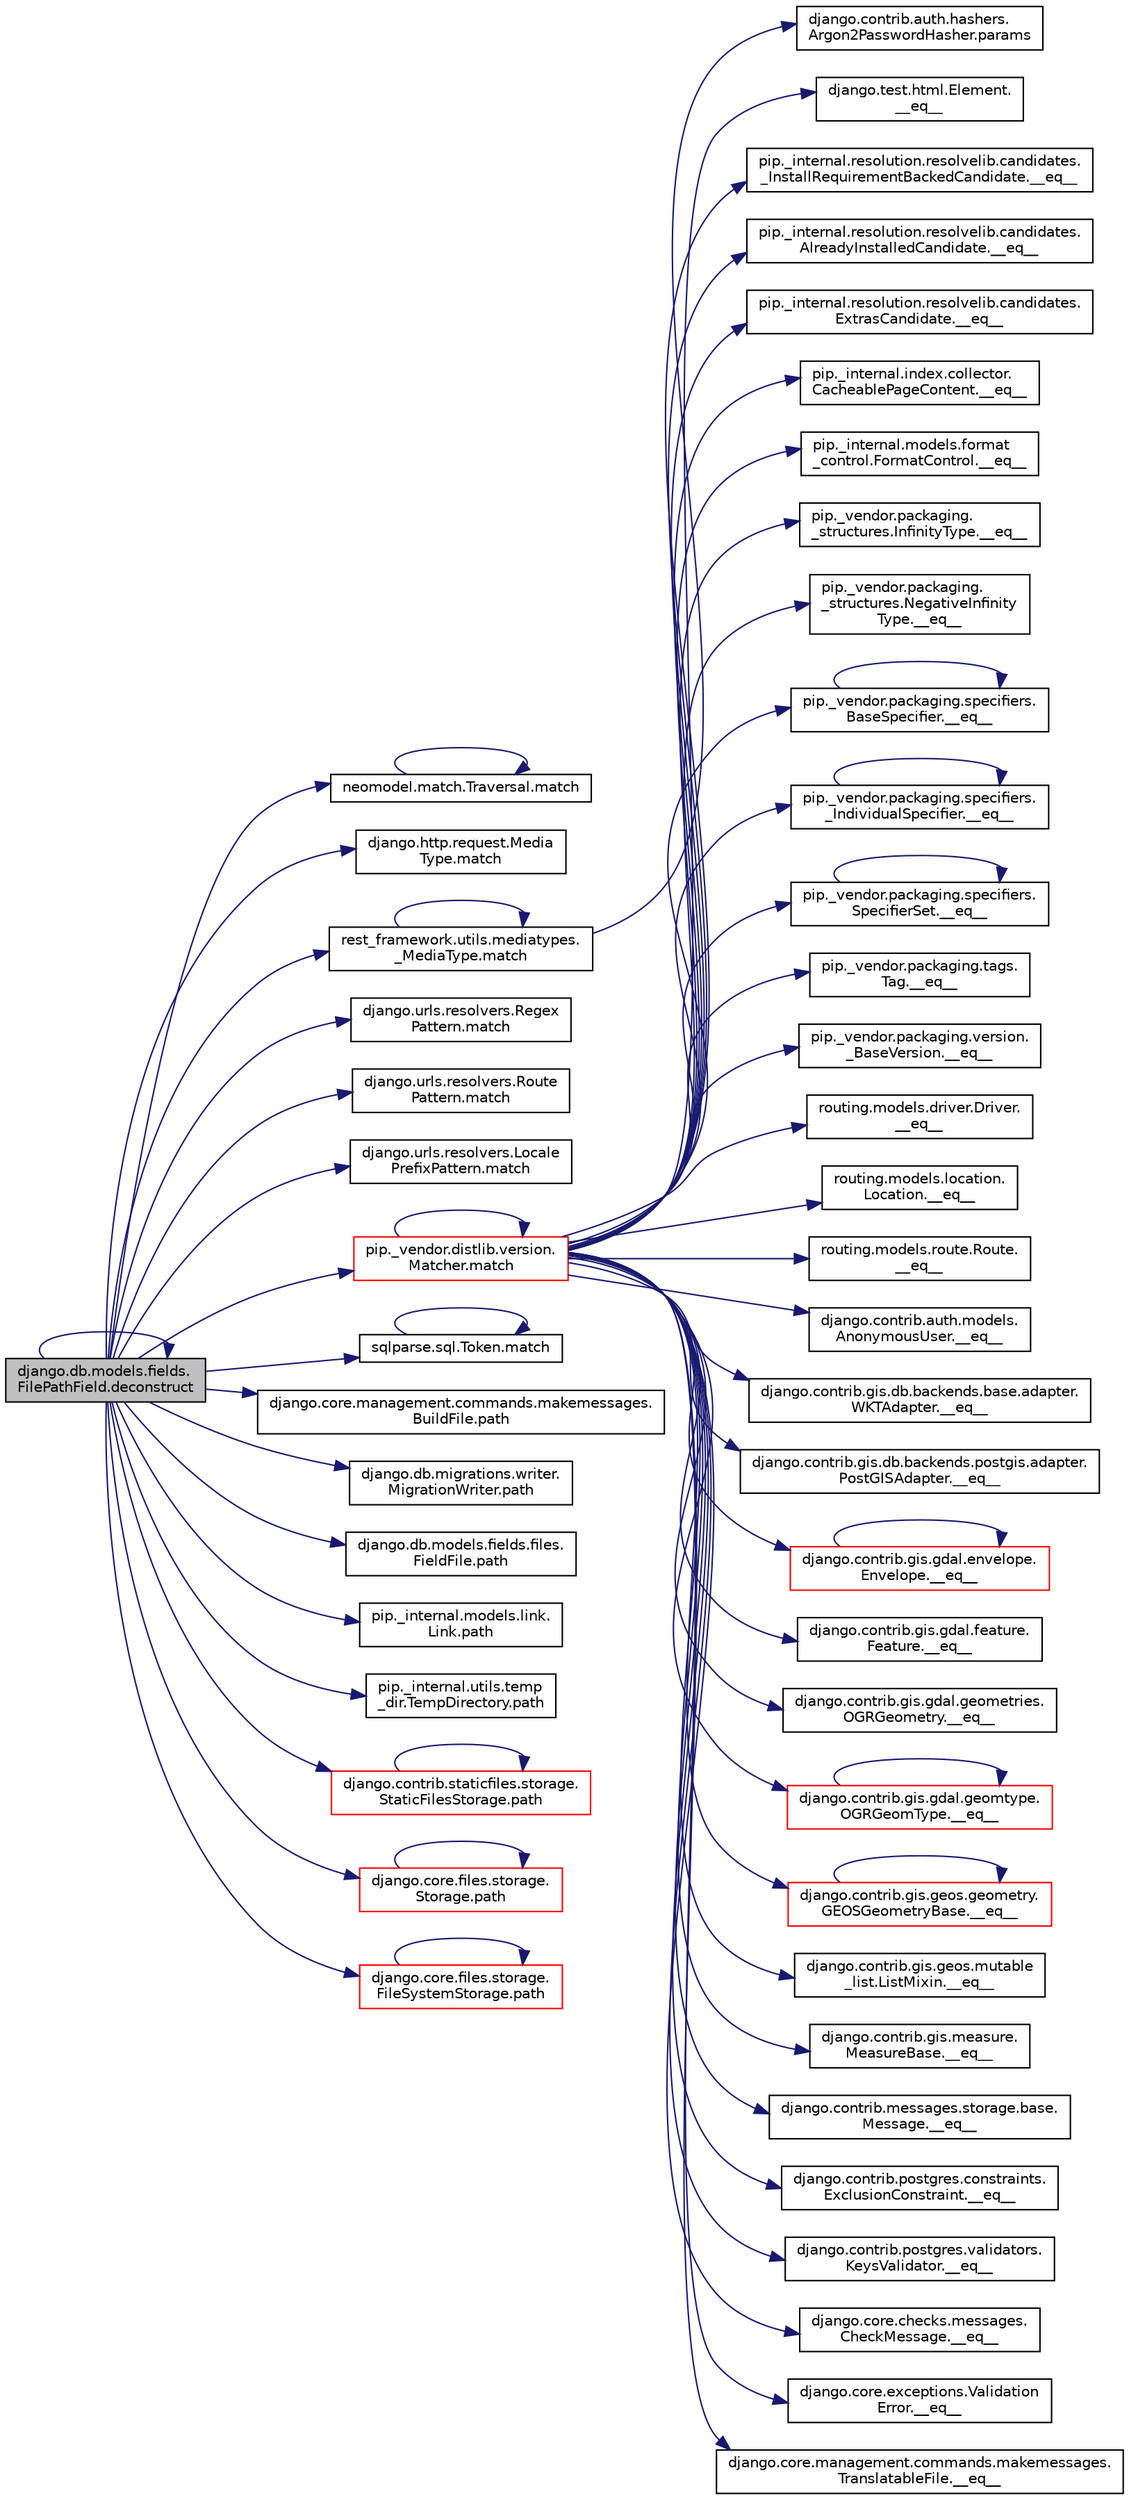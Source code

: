 digraph "django.db.models.fields.FilePathField.deconstruct"
{
 // LATEX_PDF_SIZE
  edge [fontname="Helvetica",fontsize="10",labelfontname="Helvetica",labelfontsize="10"];
  node [fontname="Helvetica",fontsize="10",shape=record];
  rankdir="LR";
  Node1 [label="django.db.models.fields.\lFilePathField.deconstruct",height=0.2,width=0.4,color="black", fillcolor="grey75", style="filled", fontcolor="black",tooltip=" "];
  Node1 -> Node1 [color="midnightblue",fontsize="10",style="solid",fontname="Helvetica"];
  Node1 -> Node2 [color="midnightblue",fontsize="10",style="solid",fontname="Helvetica"];
  Node2 [label="neomodel.match.Traversal.match",height=0.2,width=0.4,color="black", fillcolor="white", style="filled",URL="$df/de8/classneomodel_1_1match_1_1_traversal.html#a8d05246928717ddc300ecb375582b5ad",tooltip=" "];
  Node2 -> Node2 [color="midnightblue",fontsize="10",style="solid",fontname="Helvetica"];
  Node1 -> Node3 [color="midnightblue",fontsize="10",style="solid",fontname="Helvetica"];
  Node3 [label="django.http.request.Media\lType.match",height=0.2,width=0.4,color="black", fillcolor="white", style="filled",URL="$dc/d5e/classdjango_1_1http_1_1request_1_1_media_type.html#aafe65a9dbf64b5a2d6b757a6fd96aa6f",tooltip=" "];
  Node1 -> Node4 [color="midnightblue",fontsize="10",style="solid",fontname="Helvetica"];
  Node4 [label="rest_framework.utils.mediatypes.\l_MediaType.match",height=0.2,width=0.4,color="black", fillcolor="white", style="filled",URL="$dd/dba/classrest__framework_1_1utils_1_1mediatypes_1_1___media_type.html#a0f55d9da1c1cb94b192b72387e041f33",tooltip=" "];
  Node4 -> Node4 [color="midnightblue",fontsize="10",style="solid",fontname="Helvetica"];
  Node4 -> Node5 [color="midnightblue",fontsize="10",style="solid",fontname="Helvetica"];
  Node5 [label="django.contrib.auth.hashers.\lArgon2PasswordHasher.params",height=0.2,width=0.4,color="black", fillcolor="white", style="filled",URL="$d9/d60/classdjango_1_1contrib_1_1auth_1_1hashers_1_1_argon2_password_hasher.html#a686aba10c20efe71047034d701174c1c",tooltip=" "];
  Node1 -> Node6 [color="midnightblue",fontsize="10",style="solid",fontname="Helvetica"];
  Node6 [label="django.urls.resolvers.Regex\lPattern.match",height=0.2,width=0.4,color="black", fillcolor="white", style="filled",URL="$de/dca/classdjango_1_1urls_1_1resolvers_1_1_regex_pattern.html#aac33790a2aa3c963ef69769d5259cc07",tooltip=" "];
  Node1 -> Node7 [color="midnightblue",fontsize="10",style="solid",fontname="Helvetica"];
  Node7 [label="django.urls.resolvers.Route\lPattern.match",height=0.2,width=0.4,color="black", fillcolor="white", style="filled",URL="$db/d58/classdjango_1_1urls_1_1resolvers_1_1_route_pattern.html#a739ac36811db6767e7cbb39720bd54a7",tooltip=" "];
  Node1 -> Node8 [color="midnightblue",fontsize="10",style="solid",fontname="Helvetica"];
  Node8 [label="django.urls.resolvers.Locale\lPrefixPattern.match",height=0.2,width=0.4,color="black", fillcolor="white", style="filled",URL="$da/dc6/classdjango_1_1urls_1_1resolvers_1_1_locale_prefix_pattern.html#ae206b281f5058b89a8fc8c15d9190fe4",tooltip=" "];
  Node1 -> Node9 [color="midnightblue",fontsize="10",style="solid",fontname="Helvetica"];
  Node9 [label="pip._vendor.distlib.version.\lMatcher.match",height=0.2,width=0.4,color="red", fillcolor="white", style="filled",URL="$d3/d6b/classpip_1_1__vendor_1_1distlib_1_1version_1_1_matcher.html#abab07ac81cd23c3863693a3986eca843",tooltip=" "];
  Node9 -> Node10 [color="midnightblue",fontsize="10",style="solid",fontname="Helvetica"];
  Node10 [label="django.test.html.Element.\l__eq__",height=0.2,width=0.4,color="black", fillcolor="white", style="filled",URL="$dc/d65/classdjango_1_1test_1_1html_1_1_element.html#a5a0ce6083928b86cd1f80f9e05eb5b97",tooltip=" "];
  Node9 -> Node11 [color="midnightblue",fontsize="10",style="solid",fontname="Helvetica"];
  Node11 [label="pip._internal.resolution.resolvelib.candidates.\l_InstallRequirementBackedCandidate.__eq__",height=0.2,width=0.4,color="black", fillcolor="white", style="filled",URL="$dc/d03/classpip_1_1__internal_1_1resolution_1_1resolvelib_1_1candidates_1_1___install_requirement_backed_candidate.html#a80c5349a179766765f471e0385a155f6",tooltip=" "];
  Node9 -> Node12 [color="midnightblue",fontsize="10",style="solid",fontname="Helvetica"];
  Node12 [label="pip._internal.resolution.resolvelib.candidates.\lAlreadyInstalledCandidate.__eq__",height=0.2,width=0.4,color="black", fillcolor="white", style="filled",URL="$d3/d4e/classpip_1_1__internal_1_1resolution_1_1resolvelib_1_1candidates_1_1_already_installed_candidate.html#a94393be14236fb68b64ac2b9f1e89d53",tooltip=" "];
  Node9 -> Node13 [color="midnightblue",fontsize="10",style="solid",fontname="Helvetica"];
  Node13 [label="pip._internal.resolution.resolvelib.candidates.\lExtrasCandidate.__eq__",height=0.2,width=0.4,color="black", fillcolor="white", style="filled",URL="$d8/df7/classpip_1_1__internal_1_1resolution_1_1resolvelib_1_1candidates_1_1_extras_candidate.html#a949c84c5eb56c70f71c4c71935436dc0",tooltip=" "];
  Node9 -> Node14 [color="midnightblue",fontsize="10",style="solid",fontname="Helvetica"];
  Node14 [label="pip._internal.index.collector.\lCacheablePageContent.__eq__",height=0.2,width=0.4,color="black", fillcolor="white", style="filled",URL="$d0/de9/classpip_1_1__internal_1_1index_1_1collector_1_1_cacheable_page_content.html#ae4a6ec0fc0d739f93c0dd7e0847d6b6c",tooltip=" "];
  Node9 -> Node15 [color="midnightblue",fontsize="10",style="solid",fontname="Helvetica"];
  Node15 [label="pip._internal.models.format\l_control.FormatControl.__eq__",height=0.2,width=0.4,color="black", fillcolor="white", style="filled",URL="$df/d76/classpip_1_1__internal_1_1models_1_1format__control_1_1_format_control.html#a81d5af23c317eb0189c790017d13d035",tooltip=" "];
  Node9 -> Node16 [color="midnightblue",fontsize="10",style="solid",fontname="Helvetica"];
  Node16 [label="pip._vendor.packaging.\l_structures.InfinityType.__eq__",height=0.2,width=0.4,color="black", fillcolor="white", style="filled",URL="$d9/d7c/classpip_1_1__vendor_1_1packaging_1_1__structures_1_1_infinity_type.html#a4b5c65f25b76a750fa50bc65f7b8d806",tooltip=" "];
  Node9 -> Node17 [color="midnightblue",fontsize="10",style="solid",fontname="Helvetica"];
  Node17 [label="pip._vendor.packaging.\l_structures.NegativeInfinity\lType.__eq__",height=0.2,width=0.4,color="black", fillcolor="white", style="filled",URL="$df/d59/classpip_1_1__vendor_1_1packaging_1_1__structures_1_1_negative_infinity_type.html#a580583e20ff767a40fd38a504bb8f5b9",tooltip=" "];
  Node9 -> Node18 [color="midnightblue",fontsize="10",style="solid",fontname="Helvetica"];
  Node18 [label="pip._vendor.packaging.specifiers.\lBaseSpecifier.__eq__",height=0.2,width=0.4,color="black", fillcolor="white", style="filled",URL="$df/d1d/classpip_1_1__vendor_1_1packaging_1_1specifiers_1_1_base_specifier.html#a00a12252d929a8444d4b5902c07743b8",tooltip=" "];
  Node18 -> Node18 [color="midnightblue",fontsize="10",style="solid",fontname="Helvetica"];
  Node9 -> Node19 [color="midnightblue",fontsize="10",style="solid",fontname="Helvetica"];
  Node19 [label="pip._vendor.packaging.specifiers.\l_IndividualSpecifier.__eq__",height=0.2,width=0.4,color="black", fillcolor="white", style="filled",URL="$d9/d98/classpip_1_1__vendor_1_1packaging_1_1specifiers_1_1___individual_specifier.html#a82fc91b29d633d8ec51c699b24dbc539",tooltip=" "];
  Node19 -> Node19 [color="midnightblue",fontsize="10",style="solid",fontname="Helvetica"];
  Node9 -> Node20 [color="midnightblue",fontsize="10",style="solid",fontname="Helvetica"];
  Node20 [label="pip._vendor.packaging.specifiers.\lSpecifierSet.__eq__",height=0.2,width=0.4,color="black", fillcolor="white", style="filled",URL="$d5/d11/classpip_1_1__vendor_1_1packaging_1_1specifiers_1_1_specifier_set.html#a22feff7026719dd66ba95d49ee38f236",tooltip=" "];
  Node20 -> Node20 [color="midnightblue",fontsize="10",style="solid",fontname="Helvetica"];
  Node9 -> Node21 [color="midnightblue",fontsize="10",style="solid",fontname="Helvetica"];
  Node21 [label="pip._vendor.packaging.tags.\lTag.__eq__",height=0.2,width=0.4,color="black", fillcolor="white", style="filled",URL="$de/df3/classpip_1_1__vendor_1_1packaging_1_1tags_1_1_tag.html#a5ad236a537cd14efba07e47ed61dec94",tooltip=" "];
  Node9 -> Node22 [color="midnightblue",fontsize="10",style="solid",fontname="Helvetica"];
  Node22 [label="pip._vendor.packaging.version.\l_BaseVersion.__eq__",height=0.2,width=0.4,color="black", fillcolor="white", style="filled",URL="$d9/d99/classpip_1_1__vendor_1_1packaging_1_1version_1_1___base_version.html#a3a11a0890c9e59fbb73a32239c34a104",tooltip=" "];
  Node9 -> Node23 [color="midnightblue",fontsize="10",style="solid",fontname="Helvetica"];
  Node23 [label="routing.models.driver.Driver.\l__eq__",height=0.2,width=0.4,color="black", fillcolor="white", style="filled",URL="$d7/d2c/classrouting_1_1models_1_1driver_1_1_driver.html#a1e884bf9963f999af66cb2757b27a5d1",tooltip=" "];
  Node9 -> Node24 [color="midnightblue",fontsize="10",style="solid",fontname="Helvetica"];
  Node24 [label="routing.models.location.\lLocation.__eq__",height=0.2,width=0.4,color="black", fillcolor="white", style="filled",URL="$d6/d8b/classrouting_1_1models_1_1location_1_1_location.html#af2349c09183110bf875b507adfcecf25",tooltip=" "];
  Node9 -> Node25 [color="midnightblue",fontsize="10",style="solid",fontname="Helvetica"];
  Node25 [label="routing.models.route.Route.\l__eq__",height=0.2,width=0.4,color="black", fillcolor="white", style="filled",URL="$db/dfb/classrouting_1_1models_1_1route_1_1_route.html#a09e3fb24af89b97f5a8bce1d6412aa56",tooltip=" "];
  Node9 -> Node26 [color="midnightblue",fontsize="10",style="solid",fontname="Helvetica"];
  Node26 [label="django.contrib.auth.models.\lAnonymousUser.__eq__",height=0.2,width=0.4,color="black", fillcolor="white", style="filled",URL="$d4/d46/classdjango_1_1contrib_1_1auth_1_1models_1_1_anonymous_user.html#a4734e760565e452f080162df88917352",tooltip=" "];
  Node9 -> Node27 [color="midnightblue",fontsize="10",style="solid",fontname="Helvetica"];
  Node27 [label="django.contrib.gis.db.backends.base.adapter.\lWKTAdapter.__eq__",height=0.2,width=0.4,color="black", fillcolor="white", style="filled",URL="$d8/df6/classdjango_1_1contrib_1_1gis_1_1db_1_1backends_1_1base_1_1adapter_1_1_w_k_t_adapter.html#aa895797a190b852be0c83f893da9fd5c",tooltip=" "];
  Node9 -> Node28 [color="midnightblue",fontsize="10",style="solid",fontname="Helvetica"];
  Node28 [label="django.contrib.gis.db.backends.postgis.adapter.\lPostGISAdapter.__eq__",height=0.2,width=0.4,color="black", fillcolor="white", style="filled",URL="$dd/dfd/classdjango_1_1contrib_1_1gis_1_1db_1_1backends_1_1postgis_1_1adapter_1_1_post_g_i_s_adapter.html#a1372a8efdcba9ebe2d082f42fffa5b23",tooltip=" "];
  Node9 -> Node29 [color="midnightblue",fontsize="10",style="solid",fontname="Helvetica"];
  Node29 [label="django.contrib.gis.gdal.envelope.\lEnvelope.__eq__",height=0.2,width=0.4,color="red", fillcolor="white", style="filled",URL="$d2/d58/classdjango_1_1contrib_1_1gis_1_1gdal_1_1envelope_1_1_envelope.html#a4f5ed15df775a28089b1db73f8f6a42a",tooltip=" "];
  Node29 -> Node29 [color="midnightblue",fontsize="10",style="solid",fontname="Helvetica"];
  Node9 -> Node40 [color="midnightblue",fontsize="10",style="solid",fontname="Helvetica"];
  Node40 [label="django.contrib.gis.gdal.feature.\lFeature.__eq__",height=0.2,width=0.4,color="black", fillcolor="white", style="filled",URL="$db/d34/classdjango_1_1contrib_1_1gis_1_1gdal_1_1feature_1_1_feature.html#ade64305ed6f0cda968157069d832e352",tooltip=" "];
  Node9 -> Node41 [color="midnightblue",fontsize="10",style="solid",fontname="Helvetica"];
  Node41 [label="django.contrib.gis.gdal.geometries.\lOGRGeometry.__eq__",height=0.2,width=0.4,color="black", fillcolor="white", style="filled",URL="$dd/d78/classdjango_1_1contrib_1_1gis_1_1gdal_1_1geometries_1_1_o_g_r_geometry.html#aed41c4ad29a85af5632a107fdefdad1c",tooltip=" "];
  Node9 -> Node42 [color="midnightblue",fontsize="10",style="solid",fontname="Helvetica"];
  Node42 [label="django.contrib.gis.gdal.geomtype.\lOGRGeomType.__eq__",height=0.2,width=0.4,color="red", fillcolor="white", style="filled",URL="$dc/d9c/classdjango_1_1contrib_1_1gis_1_1gdal_1_1geomtype_1_1_o_g_r_geom_type.html#a18d1c16802e627a3cdb379e3561eeb65",tooltip=" "];
  Node42 -> Node42 [color="midnightblue",fontsize="10",style="solid",fontname="Helvetica"];
  Node9 -> Node131 [color="midnightblue",fontsize="10",style="solid",fontname="Helvetica"];
  Node131 [label="django.contrib.gis.geos.geometry.\lGEOSGeometryBase.__eq__",height=0.2,width=0.4,color="red", fillcolor="white", style="filled",URL="$d0/d97/classdjango_1_1contrib_1_1gis_1_1geos_1_1geometry_1_1_g_e_o_s_geometry_base.html#ac386bceb24e7d0892d59e1c1b82064bc",tooltip=" "];
  Node131 -> Node131 [color="midnightblue",fontsize="10",style="solid",fontname="Helvetica"];
  Node9 -> Node170 [color="midnightblue",fontsize="10",style="solid",fontname="Helvetica"];
  Node170 [label="django.contrib.gis.geos.mutable\l_list.ListMixin.__eq__",height=0.2,width=0.4,color="black", fillcolor="white", style="filled",URL="$d5/d0e/classdjango_1_1contrib_1_1gis_1_1geos_1_1mutable__list_1_1_list_mixin.html#a8e9d167b8c10ca4233eec454bfbfebab",tooltip=" "];
  Node9 -> Node171 [color="midnightblue",fontsize="10",style="solid",fontname="Helvetica"];
  Node171 [label="django.contrib.gis.measure.\lMeasureBase.__eq__",height=0.2,width=0.4,color="black", fillcolor="white", style="filled",URL="$d5/da4/classdjango_1_1contrib_1_1gis_1_1measure_1_1_measure_base.html#a06f909e6e6e8ae74d0b9efcc8eee3006",tooltip=" "];
  Node9 -> Node172 [color="midnightblue",fontsize="10",style="solid",fontname="Helvetica"];
  Node172 [label="django.contrib.messages.storage.base.\lMessage.__eq__",height=0.2,width=0.4,color="black", fillcolor="white", style="filled",URL="$d3/dce/classdjango_1_1contrib_1_1messages_1_1storage_1_1base_1_1_message.html#a59ceb3a02dce364dafe8b54c191a65cc",tooltip=" "];
  Node9 -> Node173 [color="midnightblue",fontsize="10",style="solid",fontname="Helvetica"];
  Node173 [label="django.contrib.postgres.constraints.\lExclusionConstraint.__eq__",height=0.2,width=0.4,color="black", fillcolor="white", style="filled",URL="$d1/d7e/classdjango_1_1contrib_1_1postgres_1_1constraints_1_1_exclusion_constraint.html#a80e1f8b6add009c5c64aadcb08757be2",tooltip=" "];
  Node9 -> Node174 [color="midnightblue",fontsize="10",style="solid",fontname="Helvetica"];
  Node174 [label="django.contrib.postgres.validators.\lKeysValidator.__eq__",height=0.2,width=0.4,color="black", fillcolor="white", style="filled",URL="$d0/d34/classdjango_1_1contrib_1_1postgres_1_1validators_1_1_keys_validator.html#adf9f14146abc147da5e38f7378d4d586",tooltip=" "];
  Node9 -> Node175 [color="midnightblue",fontsize="10",style="solid",fontname="Helvetica"];
  Node175 [label="django.core.checks.messages.\lCheckMessage.__eq__",height=0.2,width=0.4,color="black", fillcolor="white", style="filled",URL="$d7/d43/classdjango_1_1core_1_1checks_1_1messages_1_1_check_message.html#a71917fdd6fc578ea0d354b399ee8342a",tooltip=" "];
  Node9 -> Node176 [color="midnightblue",fontsize="10",style="solid",fontname="Helvetica"];
  Node176 [label="django.core.exceptions.Validation\lError.__eq__",height=0.2,width=0.4,color="black", fillcolor="white", style="filled",URL="$d0/d31/classdjango_1_1core_1_1exceptions_1_1_validation_error.html#a97c2c555478104d7b5d1a6bdd3108753",tooltip=" "];
  Node9 -> Node177 [color="midnightblue",fontsize="10",style="solid",fontname="Helvetica"];
  Node177 [label="django.core.management.commands.makemessages.\lTranslatableFile.__eq__",height=0.2,width=0.4,color="black", fillcolor="white", style="filled",URL="$de/dbe/classdjango_1_1core_1_1management_1_1commands_1_1makemessages_1_1_translatable_file.html#aeeb062b99003fa3d179505ad5f5b0ca2",tooltip=" "];
  Node9 -> Node9 [color="midnightblue",fontsize="10",style="solid",fontname="Helvetica"];
  Node1 -> Node5530 [color="midnightblue",fontsize="10",style="solid",fontname="Helvetica"];
  Node5530 [label="sqlparse.sql.Token.match",height=0.2,width=0.4,color="black", fillcolor="white", style="filled",URL="$da/df7/classsqlparse_1_1sql_1_1_token.html#aa2cb7a6c9e1fbd81bfc1153e168985f5",tooltip=" "];
  Node5530 -> Node5530 [color="midnightblue",fontsize="10",style="solid",fontname="Helvetica"];
  Node1 -> Node445 [color="midnightblue",fontsize="10",style="solid",fontname="Helvetica"];
  Node445 [label="django.core.management.commands.makemessages.\lBuildFile.path",height=0.2,width=0.4,color="black", fillcolor="white", style="filled",URL="$d9/d7e/classdjango_1_1core_1_1management_1_1commands_1_1makemessages_1_1_build_file.html#ae5fae86bbb96ff1d0dd84996f79f75b1",tooltip=" "];
  Node1 -> Node446 [color="midnightblue",fontsize="10",style="solid",fontname="Helvetica"];
  Node446 [label="django.db.migrations.writer.\lMigrationWriter.path",height=0.2,width=0.4,color="black", fillcolor="white", style="filled",URL="$db/ddf/classdjango_1_1db_1_1migrations_1_1writer_1_1_migration_writer.html#aebead8ed3144ce844c82c6645c0e1c8f",tooltip=" "];
  Node1 -> Node447 [color="midnightblue",fontsize="10",style="solid",fontname="Helvetica"];
  Node447 [label="django.db.models.fields.files.\lFieldFile.path",height=0.2,width=0.4,color="black", fillcolor="white", style="filled",URL="$d8/d02/classdjango_1_1db_1_1models_1_1fields_1_1files_1_1_field_file.html#acf6db854742b9cd3a96deed595bbb916",tooltip=" "];
  Node1 -> Node448 [color="midnightblue",fontsize="10",style="solid",fontname="Helvetica"];
  Node448 [label="pip._internal.models.link.\lLink.path",height=0.2,width=0.4,color="black", fillcolor="white", style="filled",URL="$de/da5/classpip_1_1__internal_1_1models_1_1link_1_1_link.html#a30f454216dcb615e3ed986238490f180",tooltip=" "];
  Node1 -> Node449 [color="midnightblue",fontsize="10",style="solid",fontname="Helvetica"];
  Node449 [label="pip._internal.utils.temp\l_dir.TempDirectory.path",height=0.2,width=0.4,color="black", fillcolor="white", style="filled",URL="$d8/d0b/classpip_1_1__internal_1_1utils_1_1temp__dir_1_1_temp_directory.html#a4254ada0d1dd48d528785750384678e8",tooltip=" "];
  Node1 -> Node450 [color="midnightblue",fontsize="10",style="solid",fontname="Helvetica"];
  Node450 [label="django.contrib.staticfiles.storage.\lStaticFilesStorage.path",height=0.2,width=0.4,color="red", fillcolor="white", style="filled",URL="$de/db9/classdjango_1_1contrib_1_1staticfiles_1_1storage_1_1_static_files_storage.html#a05b94710221f618ad88b3803a0ff5bde",tooltip=" "];
  Node450 -> Node450 [color="midnightblue",fontsize="10",style="solid",fontname="Helvetica"];
  Node1 -> Node451 [color="midnightblue",fontsize="10",style="solid",fontname="Helvetica"];
  Node451 [label="django.core.files.storage.\lStorage.path",height=0.2,width=0.4,color="red", fillcolor="white", style="filled",URL="$dc/dad/classdjango_1_1core_1_1files_1_1storage_1_1_storage.html#a17377b94f5001b6066439509777a1ac8",tooltip=" "];
  Node451 -> Node451 [color="midnightblue",fontsize="10",style="solid",fontname="Helvetica"];
  Node1 -> Node438 [color="midnightblue",fontsize="10",style="solid",fontname="Helvetica"];
  Node438 [label="django.core.files.storage.\lFileSystemStorage.path",height=0.2,width=0.4,color="red", fillcolor="white", style="filled",URL="$db/da8/classdjango_1_1core_1_1files_1_1storage_1_1_file_system_storage.html#a0720d398ae6ba15a3e95148f61fb27f6",tooltip=" "];
  Node438 -> Node438 [color="midnightblue",fontsize="10",style="solid",fontname="Helvetica"];
}
